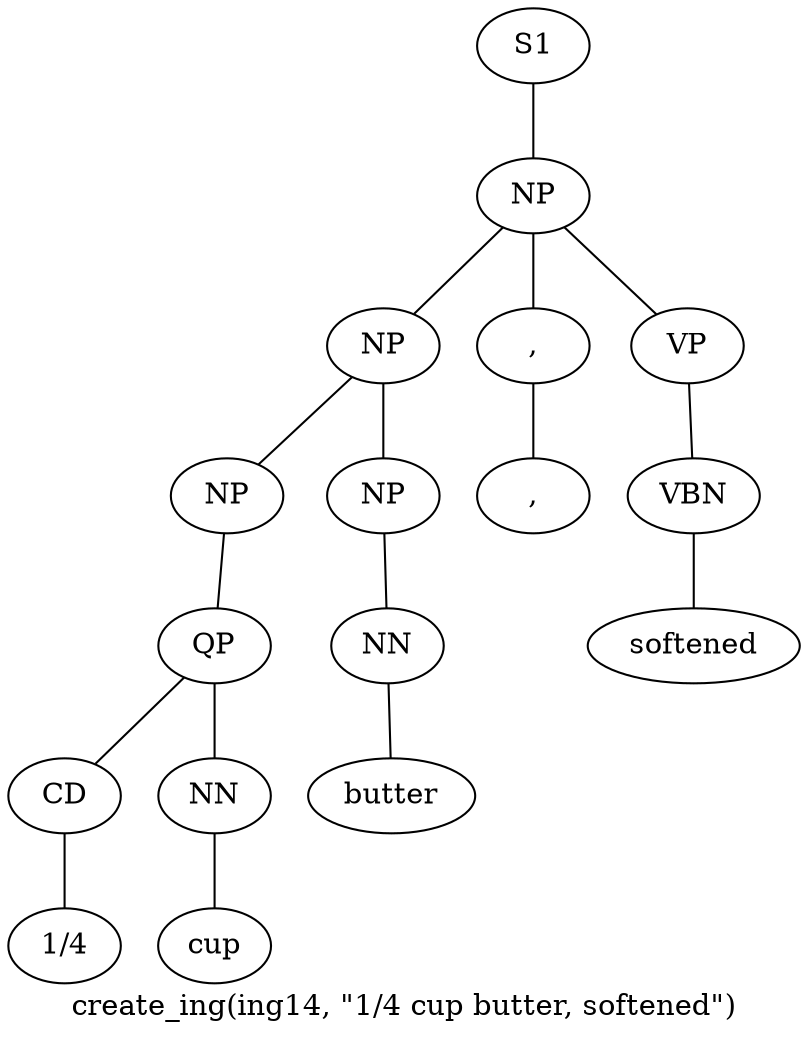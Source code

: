 graph SyntaxGraph {
	label = "create_ing(ing14, \"1/4 cup butter, softened\")";
	Node0 [label="S1"];
	Node1 [label="NP"];
	Node2 [label="NP"];
	Node3 [label="NP"];
	Node4 [label="QP"];
	Node5 [label="CD"];
	Node6 [label="1/4"];
	Node7 [label="NN"];
	Node8 [label="cup"];
	Node9 [label="NP"];
	Node10 [label="NN"];
	Node11 [label="butter"];
	Node12 [label=","];
	Node13 [label=","];
	Node14 [label="VP"];
	Node15 [label="VBN"];
	Node16 [label="softened"];

	Node0 -- Node1;
	Node1 -- Node2;
	Node1 -- Node12;
	Node1 -- Node14;
	Node2 -- Node3;
	Node2 -- Node9;
	Node3 -- Node4;
	Node4 -- Node5;
	Node4 -- Node7;
	Node5 -- Node6;
	Node7 -- Node8;
	Node9 -- Node10;
	Node10 -- Node11;
	Node12 -- Node13;
	Node14 -- Node15;
	Node15 -- Node16;
}